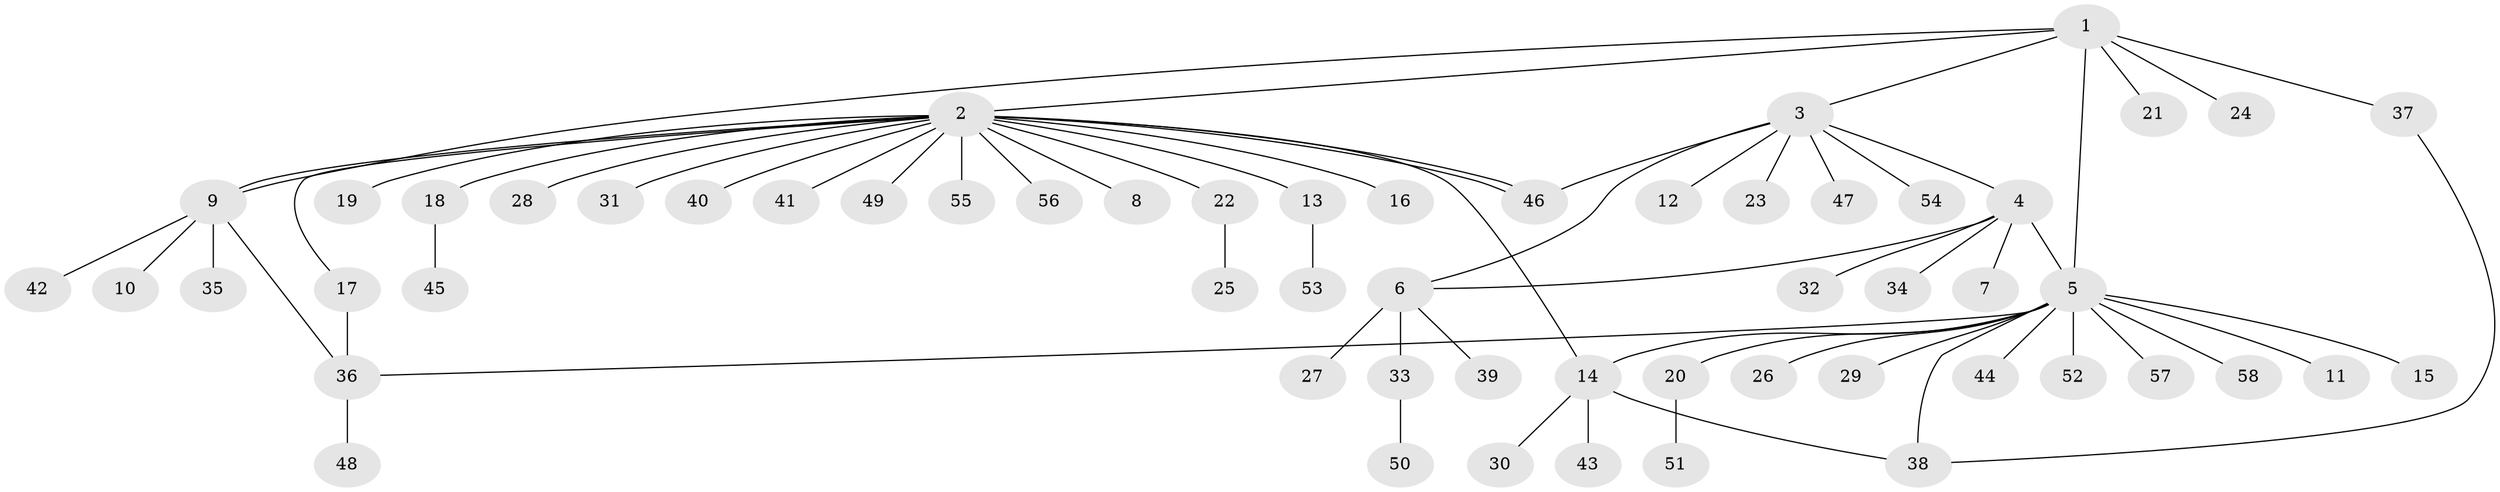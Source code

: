 // coarse degree distribution, {1: 0.7647058823529411, 9: 0.058823529411764705, 6: 0.058823529411764705, 2: 0.058823529411764705, 4: 0.058823529411764705}
// Generated by graph-tools (version 1.1) at 2025/51/03/04/25 21:51:32]
// undirected, 58 vertices, 67 edges
graph export_dot {
graph [start="1"]
  node [color=gray90,style=filled];
  1;
  2;
  3;
  4;
  5;
  6;
  7;
  8;
  9;
  10;
  11;
  12;
  13;
  14;
  15;
  16;
  17;
  18;
  19;
  20;
  21;
  22;
  23;
  24;
  25;
  26;
  27;
  28;
  29;
  30;
  31;
  32;
  33;
  34;
  35;
  36;
  37;
  38;
  39;
  40;
  41;
  42;
  43;
  44;
  45;
  46;
  47;
  48;
  49;
  50;
  51;
  52;
  53;
  54;
  55;
  56;
  57;
  58;
  1 -- 2;
  1 -- 3;
  1 -- 5;
  1 -- 9;
  1 -- 21;
  1 -- 24;
  1 -- 37;
  2 -- 8;
  2 -- 9;
  2 -- 13;
  2 -- 14;
  2 -- 16;
  2 -- 17;
  2 -- 18;
  2 -- 19;
  2 -- 22;
  2 -- 28;
  2 -- 31;
  2 -- 40;
  2 -- 41;
  2 -- 46;
  2 -- 46;
  2 -- 49;
  2 -- 55;
  2 -- 56;
  3 -- 4;
  3 -- 6;
  3 -- 12;
  3 -- 23;
  3 -- 46;
  3 -- 47;
  3 -- 54;
  4 -- 5;
  4 -- 6;
  4 -- 7;
  4 -- 32;
  4 -- 34;
  5 -- 11;
  5 -- 14;
  5 -- 15;
  5 -- 20;
  5 -- 26;
  5 -- 29;
  5 -- 36;
  5 -- 38;
  5 -- 44;
  5 -- 52;
  5 -- 57;
  5 -- 58;
  6 -- 27;
  6 -- 33;
  6 -- 39;
  9 -- 10;
  9 -- 35;
  9 -- 36;
  9 -- 42;
  13 -- 53;
  14 -- 30;
  14 -- 38;
  14 -- 43;
  17 -- 36;
  18 -- 45;
  20 -- 51;
  22 -- 25;
  33 -- 50;
  36 -- 48;
  37 -- 38;
}
